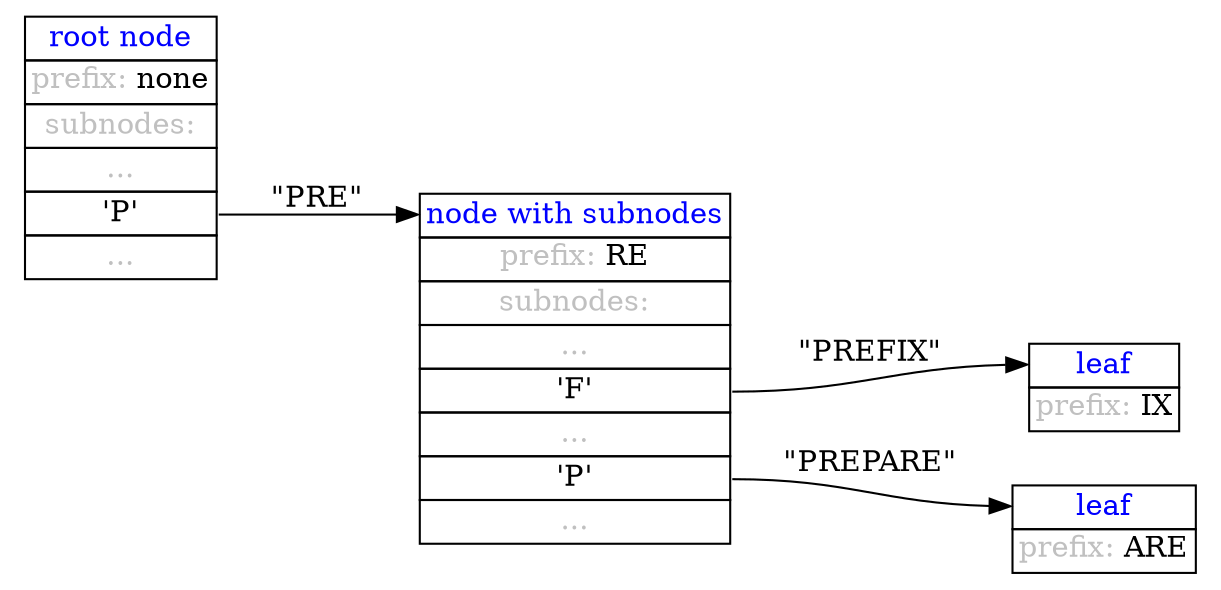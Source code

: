 digraph G
{
	rankdir = LR;
	node1 [
		shape = none
		label = <<table border="0" cellspacing="0">
			<tr><td port="port1" border="1"><font color="blue">root node</font></td></tr>
			<tr><td port="port2" border="1"><font color="gray">prefix:</font> none</td></tr>
			<tr><td port="port3" border="1"><font color="gray">subnodes:</font></td></tr>
			<tr><td port="port4" border="1"><font color="gray">...</font></td></tr>
			<tr><td port="port5" border="1">'P'</td></tr>
			<tr><td port="port6" border="1"><font color="gray">...</font></td></tr>
		</table>>
	]
	node2 [
		shape = none
		label = <<table border="0" cellspacing="0">
			<tr><td port="port1" border="1"><font color="blue">node with subnodes</font></td></tr>
			<tr><td port="port2" border="1"><font color="gray">prefix:</font> RE</td></tr>
			<tr><td port="port3" border="1"><font color="gray">subnodes:</font></td></tr>
			<tr><td port="port4" border="1"><font color="gray">...</font></td></tr>
			<tr><td port="port5" border="1">'F'</td></tr>
			<tr><td port="port6" border="1"><font color="gray">...</font></td></tr>
			<tr><td port="port7" border="1">'P'</td></tr>
			<tr><td port="port8" border="1"><font color="gray">...</font></td></tr>
		</table>>
	]
	node3 [
		shape = none
		label = <<table border="0" cellspacing="0">
			<tr><td port="port1" border="1"><font color="blue">leaf</font></td></tr>
			<tr><td port="port2" border="1"><font color="gray">prefix:</font> IX</td></tr>
		</table>>
	]
	node4 [
		shape = none
		label = <<table border="0" cellspacing="0">
			<tr><td port="port1" border="1"><font color="blue">leaf</font></td></tr>
			<tr><td port="port2" border="1"><font color="gray">prefix:</font> ARE</td></tr>
		</table>>
	]

	node1:port5 -> node2:port1 [label="\"PRE\""]
	node2:port5 -> node3:port1 [label="\"PREFIX\""]
	node2:port7 -> node4:port1 [label="\"PREPARE\""]
}

